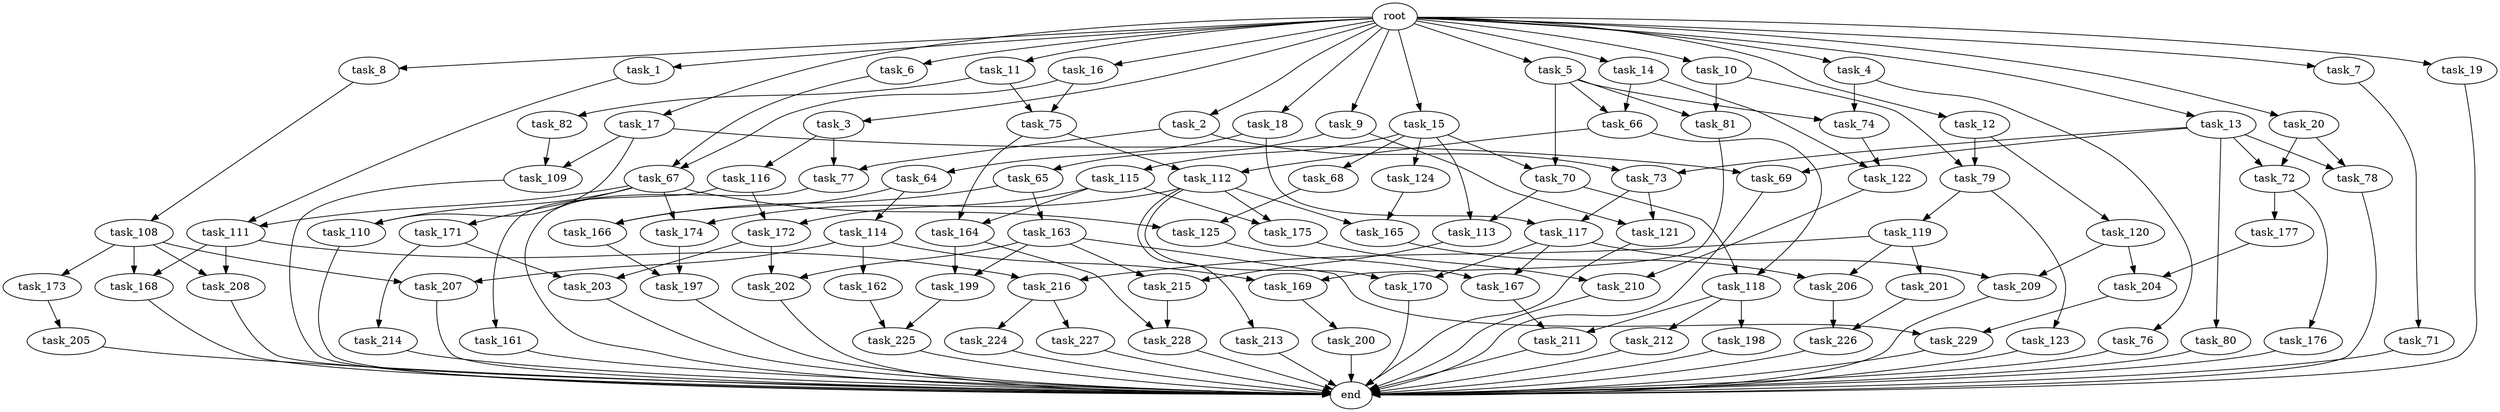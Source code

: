 digraph G {
  task_67 [size="89335319756.800003"];
  task_12 [size="102.400000"];
  task_201 [size="3435973836.800000"];
  task_5 [size="102.400000"];
  task_211 [size="84181359001.600006"];
  task_82 [size="30923764531.200001"];
  task_164 [size="91053306675.200012"];
  task_226 [size="116823110451.200012"];
  task_17 [size="102.400000"];
  task_229 [size="35218731827.200005"];
  task_2 [size="102.400000"];
  task_121 [size="83322365542.400009"];
  task_216 [size="34359738368.000000"];
  task_208 [size="34359738368.000000"];
  task_168 [size="34359738368.000000"];
  task_161 [size="30923764531.200001"];
  task_166 [size="38654705664.000000"];
  task_175 [size="100502234726.400009"];
  task_207 [size="58411555225.600006"];
  task_79 [size="34359738368.000000"];
  task_77 [size="38654705664.000000"];
  task_163 [size="7730941132.800000"];
  task_11 [size="102.400000"];
  task_71 [size="54975581388.800003"];
  task_69 [size="99643241267.200012"];
  task_167 [size="93630287052.800003"];
  task_15 [size="102.400000"];
  task_117 [size="77309411328.000000"];
  task_64 [size="7730941132.800000"];
  task_228 [size="140874927308.800018"];
  task_165 [size="52398601011.200005"];
  root [size="0.000000"];
  task_72 [size="27487790694.400002"];
  task_80 [size="13743895347.200001"];
  task_119 [size="13743895347.200001"];
  task_74 [size="62706522521.600006"];
  end [size="0.000000"];
  task_114 [size="30923764531.200001"];
  task_8 [size="102.400000"];
  task_18 [size="102.400000"];
  task_177 [size="69578470195.199997"];
  task_109 [size="99643241267.200012"];
  task_122 [size="38654705664.000000"];
  task_81 [size="58411555225.600006"];
  task_215 [size="35218731827.200005"];
  task_66 [size="62706522521.600006"];
  task_206 [size="17179869184.000000"];
  task_198 [size="42090679500.800003"];
  task_225 [size="29205777612.800003"];
  task_214 [size="54975581388.800003"];
  task_116 [size="30923764531.200001"];
  task_199 [size="107374182400.000000"];
  task_213 [size="30923764531.200001"];
  task_1 [size="102.400000"];
  task_3 [size="102.400000"];
  task_200 [size="42090679500.800003"];
  task_212 [size="42090679500.800003"];
  task_75 [size="34359738368.000000"];
  task_9 [size="102.400000"];
  task_7 [size="102.400000"];
  task_111 [size="97066260889.600006"];
  task_123 [size="13743895347.200001"];
  task_16 [size="102.400000"];
  task_68 [size="42090679500.800003"];
  task_19 [size="102.400000"];
  task_174 [size="73014444032.000000"];
  task_20 [size="102.400000"];
  task_6 [size="102.400000"];
  task_170 [size="38654705664.000000"];
  task_162 [size="54975581388.800003"];
  task_112 [size="52398601011.200005"];
  task_65 [size="13743895347.200001"];
  task_115 [size="42090679500.800003"];
  task_176 [size="69578470195.199997"];
  task_4 [size="102.400000"];
  task_202 [size="35218731827.200005"];
  task_118 [size="38654705664.000000"];
  task_120 [size="30923764531.200001"];
  task_224 [size="21474836480.000000"];
  task_125 [size="45526653337.600006"];
  task_204 [size="116823110451.200012"];
  task_124 [size="42090679500.800003"];
  task_210 [size="61847529062.400002"];
  task_73 [size="21474836480.000000"];
  task_227 [size="21474836480.000000"];
  task_203 [size="68719476736.000000"];
  task_173 [size="3435973836.800000"];
  task_113 [size="49821620633.600006"];
  task_76 [size="7730941132.800000"];
  task_171 [size="42090679500.800003"];
  task_70 [size="97066260889.600006"];
  task_209 [size="93630287052.800003"];
  task_197 [size="6871947673.600000"];
  task_13 [size="102.400000"];
  task_78 [size="27487790694.400002"];
  task_10 [size="102.400000"];
  task_169 [size="68719476736.000000"];
  task_110 [size="127990025420.800003"];
  task_205 [size="13743895347.200001"];
  task_108 [size="21474836480.000000"];
  task_14 [size="102.400000"];
  task_172 [size="100502234726.400009"];

  task_67 -> task_110 [size="411041792.000000"];
  task_67 -> task_174 [size="411041792.000000"];
  task_67 -> task_111 [size="411041792.000000"];
  task_67 -> task_171 [size="411041792.000000"];
  task_67 -> task_125 [size="411041792.000000"];
  task_12 -> task_79 [size="301989888.000000"];
  task_12 -> task_120 [size="301989888.000000"];
  task_201 -> task_226 [size="838860800.000000"];
  task_5 -> task_66 [size="536870912.000000"];
  task_5 -> task_81 [size="536870912.000000"];
  task_5 -> task_70 [size="536870912.000000"];
  task_5 -> task_74 [size="536870912.000000"];
  task_211 -> end [size="1.000000"];
  task_82 -> task_109 [size="134217728.000000"];
  task_164 -> task_228 [size="838860800.000000"];
  task_164 -> task_199 [size="838860800.000000"];
  task_226 -> end [size="1.000000"];
  task_17 -> task_110 [size="838860800.000000"];
  task_17 -> task_109 [size="838860800.000000"];
  task_17 -> task_69 [size="838860800.000000"];
  task_229 -> end [size="1.000000"];
  task_2 -> task_77 [size="75497472.000000"];
  task_2 -> task_73 [size="75497472.000000"];
  task_121 -> end [size="1.000000"];
  task_216 -> task_224 [size="209715200.000000"];
  task_216 -> task_227 [size="209715200.000000"];
  task_208 -> end [size="1.000000"];
  task_168 -> end [size="1.000000"];
  task_161 -> end [size="1.000000"];
  task_166 -> task_197 [size="33554432.000000"];
  task_175 -> task_210 [size="301989888.000000"];
  task_207 -> end [size="1.000000"];
  task_79 -> task_119 [size="134217728.000000"];
  task_79 -> task_123 [size="134217728.000000"];
  task_77 -> end [size="1.000000"];
  task_163 -> task_215 [size="209715200.000000"];
  task_163 -> task_229 [size="209715200.000000"];
  task_163 -> task_202 [size="209715200.000000"];
  task_163 -> task_199 [size="209715200.000000"];
  task_11 -> task_82 [size="301989888.000000"];
  task_11 -> task_75 [size="301989888.000000"];
  task_71 -> end [size="1.000000"];
  task_69 -> end [size="1.000000"];
  task_167 -> task_211 [size="411041792.000000"];
  task_15 -> task_124 [size="411041792.000000"];
  task_15 -> task_115 [size="411041792.000000"];
  task_15 -> task_68 [size="411041792.000000"];
  task_15 -> task_70 [size="411041792.000000"];
  task_15 -> task_113 [size="411041792.000000"];
  task_117 -> task_170 [size="75497472.000000"];
  task_117 -> task_167 [size="75497472.000000"];
  task_117 -> task_209 [size="75497472.000000"];
  task_64 -> task_166 [size="301989888.000000"];
  task_64 -> task_114 [size="301989888.000000"];
  task_228 -> end [size="1.000000"];
  task_165 -> task_206 [size="134217728.000000"];
  root -> task_7 [size="1.000000"];
  root -> task_8 [size="1.000000"];
  root -> task_20 [size="1.000000"];
  root -> task_12 [size="1.000000"];
  root -> task_18 [size="1.000000"];
  root -> task_1 [size="1.000000"];
  root -> task_3 [size="1.000000"];
  root -> task_16 [size="1.000000"];
  root -> task_19 [size="1.000000"];
  root -> task_5 [size="1.000000"];
  root -> task_10 [size="1.000000"];
  root -> task_6 [size="1.000000"];
  root -> task_17 [size="1.000000"];
  root -> task_9 [size="1.000000"];
  root -> task_11 [size="1.000000"];
  root -> task_4 [size="1.000000"];
  root -> task_13 [size="1.000000"];
  root -> task_2 [size="1.000000"];
  root -> task_14 [size="1.000000"];
  root -> task_15 [size="1.000000"];
  task_72 -> task_177 [size="679477248.000000"];
  task_72 -> task_176 [size="679477248.000000"];
  task_80 -> end [size="1.000000"];
  task_119 -> task_206 [size="33554432.000000"];
  task_119 -> task_216 [size="33554432.000000"];
  task_119 -> task_201 [size="33554432.000000"];
  task_74 -> task_122 [size="301989888.000000"];
  task_114 -> task_169 [size="536870912.000000"];
  task_114 -> task_207 [size="536870912.000000"];
  task_114 -> task_162 [size="536870912.000000"];
  task_8 -> task_108 [size="209715200.000000"];
  task_18 -> task_64 [size="75497472.000000"];
  task_18 -> task_117 [size="75497472.000000"];
  task_177 -> task_204 [size="301989888.000000"];
  task_109 -> end [size="1.000000"];
  task_122 -> task_210 [size="301989888.000000"];
  task_81 -> task_169 [size="134217728.000000"];
  task_215 -> task_228 [size="536870912.000000"];
  task_66 -> task_112 [size="301989888.000000"];
  task_66 -> task_118 [size="301989888.000000"];
  task_206 -> task_226 [size="301989888.000000"];
  task_198 -> end [size="1.000000"];
  task_225 -> end [size="1.000000"];
  task_214 -> end [size="1.000000"];
  task_116 -> task_172 [size="301989888.000000"];
  task_116 -> task_161 [size="301989888.000000"];
  task_199 -> task_225 [size="209715200.000000"];
  task_213 -> end [size="1.000000"];
  task_1 -> task_111 [size="536870912.000000"];
  task_3 -> task_116 [size="301989888.000000"];
  task_3 -> task_77 [size="301989888.000000"];
  task_200 -> end [size="1.000000"];
  task_212 -> end [size="1.000000"];
  task_75 -> task_112 [size="209715200.000000"];
  task_75 -> task_164 [size="209715200.000000"];
  task_9 -> task_65 [size="134217728.000000"];
  task_9 -> task_121 [size="134217728.000000"];
  task_7 -> task_71 [size="536870912.000000"];
  task_111 -> task_168 [size="301989888.000000"];
  task_111 -> task_216 [size="301989888.000000"];
  task_111 -> task_208 [size="301989888.000000"];
  task_123 -> end [size="1.000000"];
  task_16 -> task_67 [size="33554432.000000"];
  task_16 -> task_75 [size="33554432.000000"];
  task_68 -> task_125 [size="33554432.000000"];
  task_19 -> end [size="1.000000"];
  task_174 -> task_197 [size="33554432.000000"];
  task_20 -> task_72 [size="134217728.000000"];
  task_20 -> task_78 [size="134217728.000000"];
  task_6 -> task_67 [size="838860800.000000"];
  task_170 -> end [size="1.000000"];
  task_162 -> task_225 [size="75497472.000000"];
  task_112 -> task_174 [size="301989888.000000"];
  task_112 -> task_175 [size="301989888.000000"];
  task_112 -> task_170 [size="301989888.000000"];
  task_112 -> task_165 [size="301989888.000000"];
  task_112 -> task_213 [size="301989888.000000"];
  task_65 -> task_166 [size="75497472.000000"];
  task_65 -> task_163 [size="75497472.000000"];
  task_115 -> task_172 [size="679477248.000000"];
  task_115 -> task_164 [size="679477248.000000"];
  task_115 -> task_175 [size="679477248.000000"];
  task_176 -> end [size="1.000000"];
  task_4 -> task_76 [size="75497472.000000"];
  task_4 -> task_74 [size="75497472.000000"];
  task_202 -> end [size="1.000000"];
  task_118 -> task_198 [size="411041792.000000"];
  task_118 -> task_212 [size="411041792.000000"];
  task_118 -> task_211 [size="411041792.000000"];
  task_120 -> task_204 [size="838860800.000000"];
  task_120 -> task_209 [size="838860800.000000"];
  task_224 -> end [size="1.000000"];
  task_125 -> task_167 [size="838860800.000000"];
  task_204 -> task_229 [size="134217728.000000"];
  task_124 -> task_165 [size="209715200.000000"];
  task_210 -> end [size="1.000000"];
  task_73 -> task_121 [size="679477248.000000"];
  task_73 -> task_117 [size="679477248.000000"];
  task_227 -> end [size="1.000000"];
  task_203 -> end [size="1.000000"];
  task_173 -> task_205 [size="134217728.000000"];
  task_113 -> task_215 [size="134217728.000000"];
  task_76 -> end [size="1.000000"];
  task_171 -> task_214 [size="536870912.000000"];
  task_171 -> task_203 [size="536870912.000000"];
  task_70 -> task_118 [size="75497472.000000"];
  task_70 -> task_113 [size="75497472.000000"];
  task_209 -> end [size="1.000000"];
  task_197 -> end [size="1.000000"];
  task_13 -> task_80 [size="134217728.000000"];
  task_13 -> task_69 [size="134217728.000000"];
  task_13 -> task_72 [size="134217728.000000"];
  task_13 -> task_73 [size="134217728.000000"];
  task_13 -> task_78 [size="134217728.000000"];
  task_78 -> end [size="1.000000"];
  task_10 -> task_79 [size="33554432.000000"];
  task_10 -> task_81 [size="33554432.000000"];
  task_169 -> task_200 [size="411041792.000000"];
  task_110 -> end [size="1.000000"];
  task_205 -> end [size="1.000000"];
  task_108 -> task_168 [size="33554432.000000"];
  task_108 -> task_208 [size="33554432.000000"];
  task_108 -> task_207 [size="33554432.000000"];
  task_108 -> task_173 [size="33554432.000000"];
  task_14 -> task_66 [size="75497472.000000"];
  task_14 -> task_122 [size="75497472.000000"];
  task_172 -> task_202 [size="134217728.000000"];
  task_172 -> task_203 [size="134217728.000000"];
}
